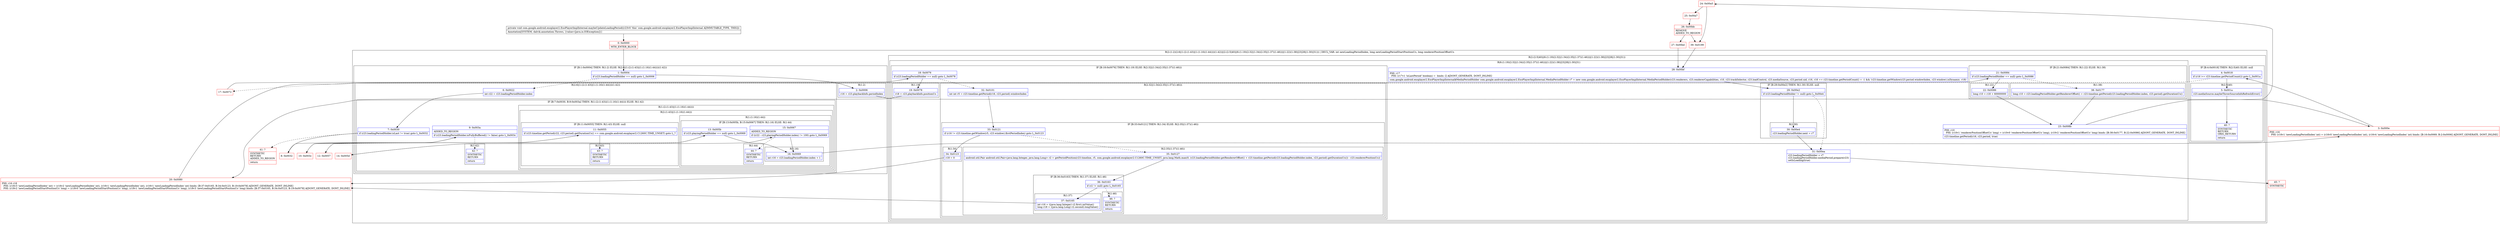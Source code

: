 digraph "CFG forcom.google.android.exoplayer2.ExoPlayerImplInternal.maybeUpdateLoadingPeriod()V" {
subgraph cluster_Region_838022458 {
label = "R(2:(1:2)(2:6|(1:(2:(1:43)|(1:(1:16)(1:44))))(1:42))|(2:(2:5|40)|(6:(1:19)(2:32|(1:34)(2:35|(1:37)(1:46)))|(1:22)(1:38)|23|28|(1:30)|31))) | DECL_VAR: int newLoadingPeriodIndex, long newLoadingPeriodStartPositionUs, long rendererPositionOffsetUs\l";
node [shape=record,color=blue];
subgraph cluster_IfRegion_506541147 {
label = "IF [B:1:0x0004] THEN: R(1:2) ELSE: R(2:6|(1:(2:(1:43)|(1:(1:16)(1:44))))(1:42))";
node [shape=record,color=blue];
Node_1 [shape=record,label="{1\:\ 0x0004|if (r23.loadingPeriodHolder == null) goto L_0x0006\l}"];
subgraph cluster_Region_768498985 {
label = "R(1:2)";
node [shape=record,color=blue];
Node_2 [shape=record,label="{2\:\ 0x0006|r16 = r23.playbackInfo.periodIndex\l}"];
}
subgraph cluster_Region_1041548936 {
label = "R(2:6|(1:(2:(1:43)|(1:(1:16)(1:44))))(1:42))";
node [shape=record,color=blue];
Node_6 [shape=record,label="{6\:\ 0x0022|int r22 = r23.loadingPeriodHolder.index\l}"];
subgraph cluster_IfRegion_1193829550 {
label = "IF [B:7:0x0030, B:9:0x003a] THEN: R(1:(2:(1:43)|(1:(1:16)(1:44)))) ELSE: R(1:42)";
node [shape=record,color=blue];
Node_7 [shape=record,label="{7\:\ 0x0030|if (r23.loadingPeriodHolder.isLast != true) goto L_0x0032\l}"];
Node_9 [shape=record,label="{9\:\ 0x003a|ADDED_TO_REGION\l|if (r23.loadingPeriodHolder.isFullyBuffered() != false) goto L_0x003c\l}"];
subgraph cluster_Region_1257886547 {
label = "R(1:(2:(1:43)|(1:(1:16)(1:44))))";
node [shape=record,color=blue];
subgraph cluster_Region_1653306835 {
label = "R(2:(1:43)|(1:(1:16)(1:44)))";
node [shape=record,color=blue];
subgraph cluster_IfRegion_1180261057 {
label = "IF [B:11:0x0055] THEN: R(1:43) ELSE: null";
node [shape=record,color=blue];
Node_11 [shape=record,label="{11\:\ 0x0055|if (r23.timeline.getPeriod(r22, r23.period).getDurationUs() == com.google.android.exoplayer2.C1260C.TIME_UNSET) goto L_?\l}"];
subgraph cluster_Region_1972311605 {
label = "R(1:43)";
node [shape=record,color=blue];
Node_43 [shape=record,label="{43\:\ ?|SYNTHETIC\lRETURN\l|return\l}"];
}
}
subgraph cluster_Region_1896218942 {
label = "R(1:(1:16)(1:44))";
node [shape=record,color=blue];
subgraph cluster_IfRegion_957144702 {
label = "IF [B:13:0x005b, B:15:0x0067] THEN: R(1:16) ELSE: R(1:44)";
node [shape=record,color=blue];
Node_13 [shape=record,label="{13\:\ 0x005b|if (r23.playingPeriodHolder == null) goto L_0x0069\l}"];
Node_15 [shape=record,label="{15\:\ 0x0067|ADDED_TO_REGION\l|if ((r22 \- r23.playingPeriodHolder.index) != 100) goto L_0x0069\l}"];
subgraph cluster_Region_972371363 {
label = "R(1:16)";
node [shape=record,color=blue];
Node_16 [shape=record,label="{16\:\ 0x0069|int r16 = r23.loadingPeriodHolder.index + 1\l}"];
}
subgraph cluster_Region_1969305350 {
label = "R(1:44)";
node [shape=record,color=blue];
Node_44 [shape=record,label="{44\:\ ?|SYNTHETIC\lRETURN\l|return\l}"];
}
}
}
}
}
subgraph cluster_Region_1291706772 {
label = "R(1:42)";
node [shape=record,color=blue];
Node_42 [shape=record,label="{42\:\ ?|SYNTHETIC\lRETURN\l|return\l}"];
}
}
}
}
subgraph cluster_Region_1104046208 {
label = "R(2:(2:5|40)|(6:(1:19)(2:32|(1:34)(2:35|(1:37)(1:46)))|(1:22)(1:38)|23|28|(1:30)|31))";
node [shape=record,color=blue];
subgraph cluster_IfRegion_40566 {
label = "IF [B:4:0x0018] THEN: R(2:5|40) ELSE: null";
node [shape=record,color=blue];
Node_4 [shape=record,label="{4\:\ 0x0018|if (r16 \>= r23.timeline.getPeriodCount()) goto L_0x001a\l}"];
subgraph cluster_Region_2082820215 {
label = "R(2:5|40)";
node [shape=record,color=blue];
Node_5 [shape=record,label="{5\:\ 0x001a|r23.mediaSource.maybeThrowSourceInfoRefreshError()\l}"];
Node_40 [shape=record,label="{40\:\ ?|SYNTHETIC\lRETURN\lORIG_RETURN\l|return\l}"];
}
}
subgraph cluster_Region_804472306 {
label = "R(6:(1:19)(2:32|(1:34)(2:35|(1:37)(1:46)))|(1:22)(1:38)|23|28|(1:30)|31)";
node [shape=record,color=blue];
subgraph cluster_IfRegion_1601695526 {
label = "IF [B:18:0x0076] THEN: R(1:19) ELSE: R(2:32|(1:34)(2:35|(1:37)(1:46)))";
node [shape=record,color=blue];
Node_18 [shape=record,label="{18\:\ 0x0076|if (r23.loadingPeriodHolder == null) goto L_0x0078\l}"];
subgraph cluster_Region_599742944 {
label = "R(1:19)";
node [shape=record,color=blue];
Node_19 [shape=record,label="{19\:\ 0x0078|r18 = r23.playbackInfo.positionUs\l}"];
}
subgraph cluster_Region_1928235456 {
label = "R(2:32|(1:34)(2:35|(1:37)(1:46)))";
node [shape=record,color=blue];
Node_32 [shape=record,label="{32\:\ 0x0101|int int r5 = r23.timeline.getPeriod(r16, r23.period).windowIndex\l}"];
subgraph cluster_IfRegion_1655104019 {
label = "IF [B:33:0x0121] THEN: R(1:34) ELSE: R(2:35|(1:37)(1:46))";
node [shape=record,color=blue];
Node_33 [shape=record,label="{33\:\ 0x0121|if (r16 != r23.timeline.getWindow(r5, r23.window).firstPeriodIndex) goto L_0x0123\l}"];
subgraph cluster_Region_1994169170 {
label = "R(1:34)";
node [shape=record,color=blue];
Node_34 [shape=record,label="{34\:\ 0x0123|r18 = 0\l}"];
}
subgraph cluster_Region_797084616 {
label = "R(2:35|(1:37)(1:46))";
node [shape=record,color=blue];
Node_35 [shape=record,label="{35\:\ 0x0127|android.util.Pair android.util.Pair\<java.lang.Integer, java.lang.Long\> r2 = getPeriodPosition(r23.timeline, r5, com.google.android.exoplayer2.C1260C.TIME_UNSET, java.lang.Math.max(0, (r23.loadingPeriodHolder.getRendererOffset() + r23.timeline.getPeriod(r23.loadingPeriodHolder.index, r23.period).getDurationUs()) \- r23.rendererPositionUs))\l}"];
subgraph cluster_IfRegion_1895476228 {
label = "IF [B:36:0x0163] THEN: R(1:37) ELSE: R(1:46)";
node [shape=record,color=blue];
Node_36 [shape=record,label="{36\:\ 0x0163|if (r2 != null) goto L_0x0165\l}"];
subgraph cluster_Region_558728339 {
label = "R(1:37)";
node [shape=record,color=blue];
Node_37 [shape=record,label="{37\:\ 0x0165|int r16 = ((java.lang.Integer) r2.first).intValue()\llong r18 = ((java.lang.Long) r2.second).longValue()\l}"];
}
subgraph cluster_Region_1842288160 {
label = "R(1:46)";
node [shape=record,color=blue];
Node_46 [shape=record,label="{46\:\ ?|SYNTHETIC\lRETURN\l|return\l}"];
}
}
}
}
}
}
subgraph cluster_IfRegion_1773721281 {
label = "IF [B:21:0x0084] THEN: R(1:22) ELSE: R(1:38)";
node [shape=record,color=blue];
Node_21 [shape=record,label="{21\:\ 0x0084|if (r23.loadingPeriodHolder == null) goto L_0x0086\l}"];
subgraph cluster_Region_1030180615 {
label = "R(1:22)";
node [shape=record,color=blue];
Node_22 [shape=record,label="{22\:\ 0x0086|long r10 = r18 + 60000000\l}"];
}
subgraph cluster_Region_416832148 {
label = "R(1:38)";
node [shape=record,color=blue];
Node_38 [shape=record,label="{38\:\ 0x0177|long r10 = r23.loadingPeriodHolder.getRendererOffset() + r23.timeline.getPeriod(r23.loadingPeriodHolder.index, r23.period).getDurationUs()\l}"];
}
}
Node_23 [shape=record,label="{23\:\ 0x008b|PHI: r10 \l  PHI: (r10v1 'rendererPositionOffsetUs' long) = (r10v0 'rendererPositionOffsetUs' long), (r10v2 'rendererPositionOffsetUs' long) binds: [B:38:0x0177, B:22:0x0086] A[DONT_GENERATE, DONT_INLINE]\l|r23.timeline.getPeriod(r16, r23.period, true)\l}"];
Node_28 [shape=record,label="{28\:\ 0x00bf|PHI: r17 \l  PHI: (r17v1 'isLastPeriod' boolean) =  binds: [] A[DONT_GENERATE, DONT_INLINE]\l|com.google.android.exoplayer2.ExoPlayerImplInternal$MediaPeriodHolder com.google.android.exoplayer2.ExoPlayerImplInternal.MediaPeriodHolder r7 = new com.google.android.exoplayer2.ExoPlayerImplInternal.MediaPeriodHolder(r23.renderers, r23.rendererCapabilities, r10, r23.trackSelector, r23.loadControl, r23.mediaSource, r23.period.uid, r16, r16 == r23.timeline.getPeriodCount() + \-1 && !r23.timeline.getWindow(r23.period.windowIndex, r23.window).isDynamic, r18)\l}"];
subgraph cluster_IfRegion_1061721449 {
label = "IF [B:29:0x00e2] THEN: R(1:30) ELSE: null";
node [shape=record,color=blue];
Node_29 [shape=record,label="{29\:\ 0x00e2|if (r23.loadingPeriodHolder != null) goto L_0x00e4\l}"];
subgraph cluster_Region_1994029493 {
label = "R(1:30)";
node [shape=record,color=blue];
Node_30 [shape=record,label="{30\:\ 0x00e4|r23.loadingPeriodHolder.next = r7\l}"];
}
}
Node_31 [shape=record,label="{31\:\ 0x00ea|r23.loadingPeriodHolder = r7\lr23.loadingPeriodHolder.mediaPeriod.prepare(r23)\lsetIsLoading(true)\l}"];
}
}
}
Node_0 [shape=record,color=red,label="{0\:\ 0x0000|MTH_ENTER_BLOCK\l}"];
Node_3 [shape=record,color=red,label="{3\:\ 0x000e|PHI: r16 \l  PHI: (r16v1 'newLoadingPeriodIndex' int) = (r16v0 'newLoadingPeriodIndex' int), (r16v4 'newLoadingPeriodIndex' int) binds: [B:16:0x0069, B:2:0x0006] A[DONT_GENERATE, DONT_INLINE]\l}"];
Node_8 [shape=record,color=red,label="{8\:\ 0x0032}"];
Node_10 [shape=record,color=red,label="{10\:\ 0x003c}"];
Node_12 [shape=record,color=red,label="{12\:\ 0x0057}"];
Node_14 [shape=record,color=red,label="{14\:\ 0x005d}"];
Node_17 [shape=record,color=red,label="{17\:\ 0x0072}"];
Node_20 [shape=record,color=red,label="{20\:\ 0x0080|PHI: r16 r18 \l  PHI: (r16v3 'newLoadingPeriodIndex' int) = (r16v2 'newLoadingPeriodIndex' int), (r16v1 'newLoadingPeriodIndex' int), (r16v1 'newLoadingPeriodIndex' int) binds: [B:37:0x0165, B:34:0x0123, B:19:0x0078] A[DONT_GENERATE, DONT_INLINE]\l  PHI: (r18v2 'newLoadingPeriodStartPositionUs' long) = (r18v0 'newLoadingPeriodStartPositionUs' long), (r18v1 'newLoadingPeriodStartPositionUs' long), (r18v3 'newLoadingPeriodStartPositionUs' long) binds: [B:37:0x0165, B:34:0x0123, B:19:0x0078] A[DONT_GENERATE, DONT_INLINE]\l}"];
Node_24 [shape=record,color=red,label="{24\:\ 0x00a5}"];
Node_25 [shape=record,color=red,label="{25\:\ 0x00a7}"];
Node_26 [shape=record,color=red,label="{26\:\ 0x00bb|REMOVE\lADDED_TO_REGION\l}"];
Node_27 [shape=record,color=red,label="{27\:\ 0x00bd}"];
Node_39 [shape=record,color=red,label="{39\:\ 0x0199}"];
Node_41 [shape=record,color=red,label="{41\:\ ?|SYNTHETIC\lRETURN\lADDED_TO_REGION\l|return\l}"];
Node_45 [shape=record,color=red,label="{45\:\ ?|SYNTHETIC\l}"];
MethodNode[shape=record,label="{private void com.google.android.exoplayer2.ExoPlayerImplInternal.maybeUpdateLoadingPeriod((r23v0 'this' com.google.android.exoplayer2.ExoPlayerImplInternal A[IMMUTABLE_TYPE, THIS]))  | Annotation[SYSTEM, dalvik.annotation.Throws, \{value=[java.io.IOException]\}]\l}"];
MethodNode -> Node_0;
Node_1 -> Node_2;
Node_1 -> Node_6[style=dashed];
Node_2 -> Node_3;
Node_6 -> Node_7;
Node_7 -> Node_8;
Node_7 -> Node_41[style=dashed];
Node_9 -> Node_10;
Node_9 -> Node_42[style=dashed];
Node_11 -> Node_12[style=dashed];
Node_11 -> Node_43;
Node_13 -> Node_14[style=dashed];
Node_13 -> Node_16;
Node_15 -> Node_16;
Node_15 -> Node_44[style=dashed];
Node_16 -> Node_3;
Node_4 -> Node_5;
Node_4 -> Node_17[style=dashed];
Node_5 -> Node_40;
Node_18 -> Node_19;
Node_18 -> Node_32[style=dashed];
Node_19 -> Node_20;
Node_32 -> Node_33;
Node_33 -> Node_34;
Node_33 -> Node_35[style=dashed];
Node_34 -> Node_20;
Node_35 -> Node_36;
Node_36 -> Node_37;
Node_36 -> Node_46[style=dashed];
Node_37 -> Node_20;
Node_21 -> Node_22;
Node_21 -> Node_38[style=dashed];
Node_22 -> Node_23;
Node_38 -> Node_23;
Node_23 -> Node_24;
Node_28 -> Node_29;
Node_29 -> Node_30;
Node_29 -> Node_31[style=dashed];
Node_30 -> Node_31;
Node_31 -> Node_45;
Node_0 -> Node_1;
Node_3 -> Node_4;
Node_8 -> Node_9;
Node_10 -> Node_11;
Node_12 -> Node_13;
Node_14 -> Node_15;
Node_17 -> Node_18;
Node_20 -> Node_21;
Node_24 -> Node_25;
Node_24 -> Node_39;
Node_25 -> Node_26;
Node_26 -> Node_27;
Node_26 -> Node_39;
Node_27 -> Node_28;
Node_39 -> Node_28;
}

